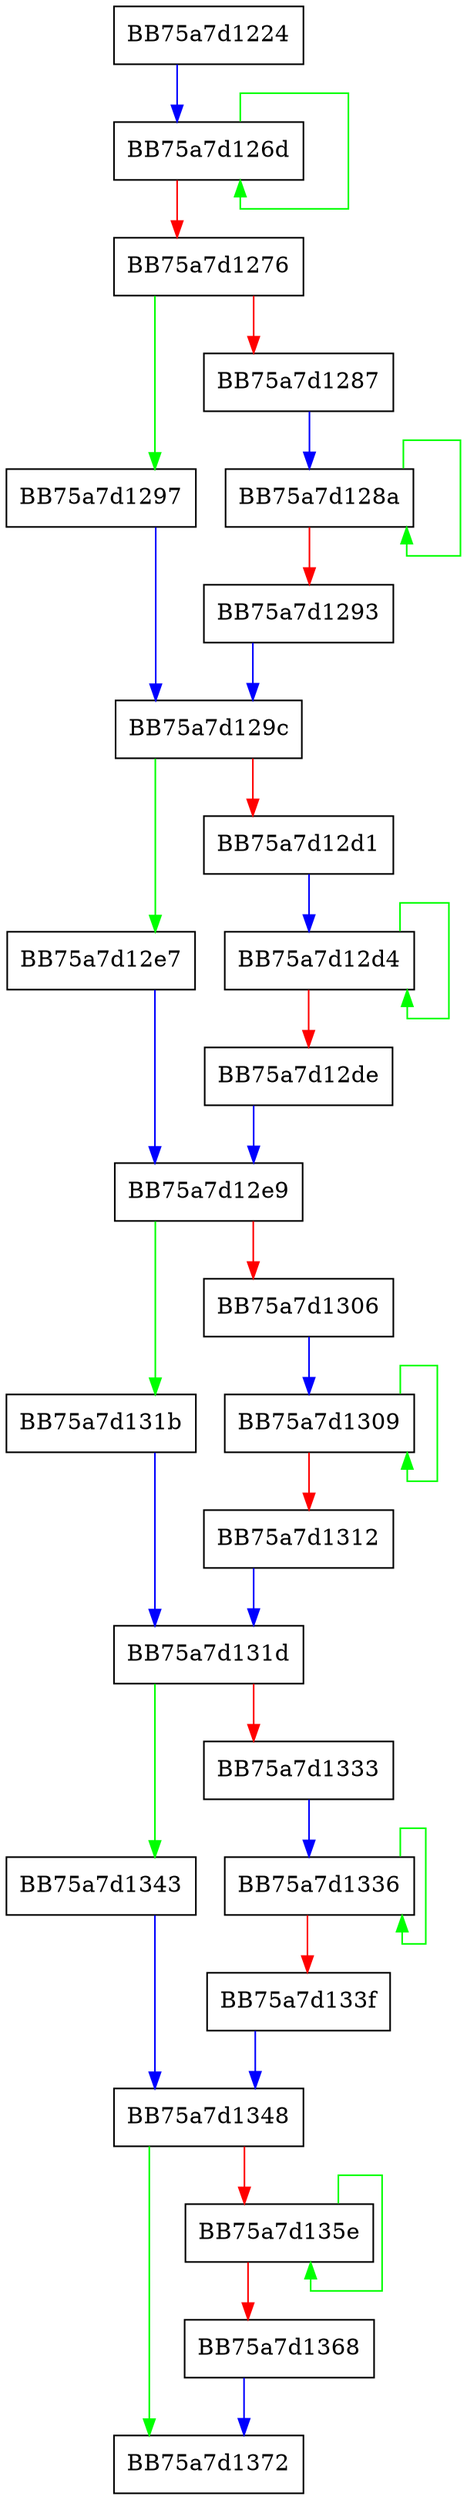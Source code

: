 digraph McTemplateU0ssszzsz_MPEventWriteTransfer {
  node [shape="box"];
  graph [splines=ortho];
  BB75a7d1224 -> BB75a7d126d [color="blue"];
  BB75a7d126d -> BB75a7d126d [color="green"];
  BB75a7d126d -> BB75a7d1276 [color="red"];
  BB75a7d1276 -> BB75a7d1297 [color="green"];
  BB75a7d1276 -> BB75a7d1287 [color="red"];
  BB75a7d1287 -> BB75a7d128a [color="blue"];
  BB75a7d128a -> BB75a7d128a [color="green"];
  BB75a7d128a -> BB75a7d1293 [color="red"];
  BB75a7d1293 -> BB75a7d129c [color="blue"];
  BB75a7d1297 -> BB75a7d129c [color="blue"];
  BB75a7d129c -> BB75a7d12e7 [color="green"];
  BB75a7d129c -> BB75a7d12d1 [color="red"];
  BB75a7d12d1 -> BB75a7d12d4 [color="blue"];
  BB75a7d12d4 -> BB75a7d12d4 [color="green"];
  BB75a7d12d4 -> BB75a7d12de [color="red"];
  BB75a7d12de -> BB75a7d12e9 [color="blue"];
  BB75a7d12e7 -> BB75a7d12e9 [color="blue"];
  BB75a7d12e9 -> BB75a7d131b [color="green"];
  BB75a7d12e9 -> BB75a7d1306 [color="red"];
  BB75a7d1306 -> BB75a7d1309 [color="blue"];
  BB75a7d1309 -> BB75a7d1309 [color="green"];
  BB75a7d1309 -> BB75a7d1312 [color="red"];
  BB75a7d1312 -> BB75a7d131d [color="blue"];
  BB75a7d131b -> BB75a7d131d [color="blue"];
  BB75a7d131d -> BB75a7d1343 [color="green"];
  BB75a7d131d -> BB75a7d1333 [color="red"];
  BB75a7d1333 -> BB75a7d1336 [color="blue"];
  BB75a7d1336 -> BB75a7d1336 [color="green"];
  BB75a7d1336 -> BB75a7d133f [color="red"];
  BB75a7d133f -> BB75a7d1348 [color="blue"];
  BB75a7d1343 -> BB75a7d1348 [color="blue"];
  BB75a7d1348 -> BB75a7d1372 [color="green"];
  BB75a7d1348 -> BB75a7d135e [color="red"];
  BB75a7d135e -> BB75a7d135e [color="green"];
  BB75a7d135e -> BB75a7d1368 [color="red"];
  BB75a7d1368 -> BB75a7d1372 [color="blue"];
}